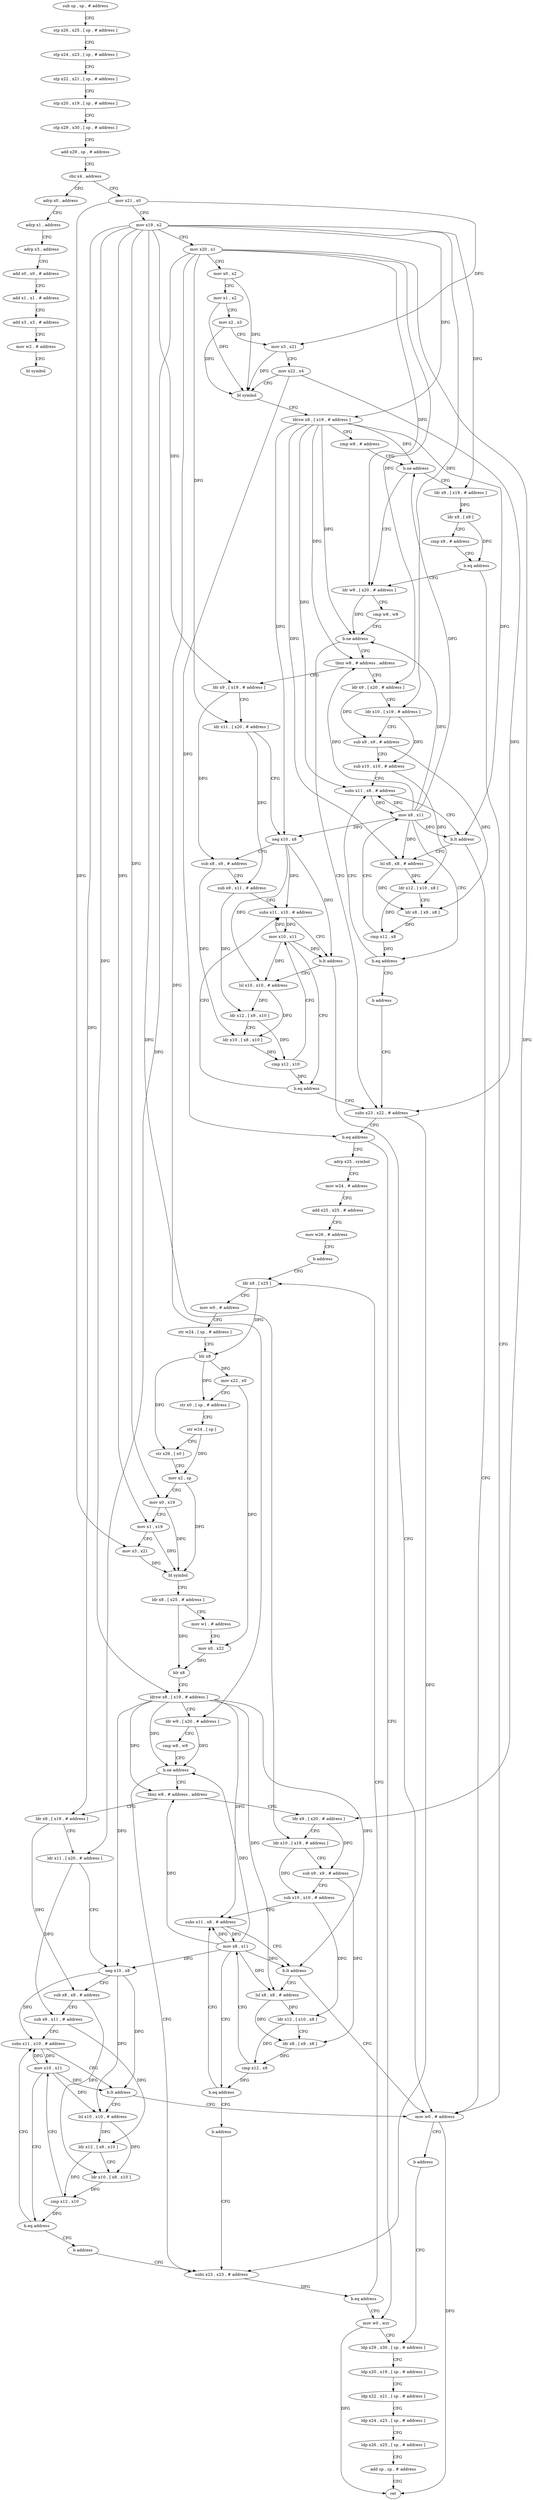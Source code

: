 digraph "func" {
"4263336" [label = "sub sp , sp , # address" ]
"4263340" [label = "stp x26 , x25 , [ sp , # address ]" ]
"4263344" [label = "stp x24 , x23 , [ sp , # address ]" ]
"4263348" [label = "stp x22 , x21 , [ sp , # address ]" ]
"4263352" [label = "stp x20 , x19 , [ sp , # address ]" ]
"4263356" [label = "stp x29 , x30 , [ sp , # address ]" ]
"4263360" [label = "add x29 , sp , # address" ]
"4263364" [label = "cbz x4 , address" ]
"4263824" [label = "adrp x0 , address" ]
"4263368" [label = "mov x21 , x0" ]
"4263828" [label = "adrp x1 , address" ]
"4263832" [label = "adrp x3 , address" ]
"4263836" [label = "add x0 , x0 , # address" ]
"4263840" [label = "add x1 , x1 , # address" ]
"4263844" [label = "add x3 , x3 , # address" ]
"4263848" [label = "mov w2 , # address" ]
"4263852" [label = "bl symbol" ]
"4263372" [label = "mov x19 , x2" ]
"4263376" [label = "mov x20 , x1" ]
"4263380" [label = "mov x0 , x2" ]
"4263384" [label = "mov x1 , x2" ]
"4263388" [label = "mov x2 , x3" ]
"4263392" [label = "mov x3 , x21" ]
"4263396" [label = "mov x22 , x4" ]
"4263400" [label = "bl symbol" ]
"4263404" [label = "ldrsw x8 , [ x19 , # address ]" ]
"4263408" [label = "cmp w8 , # address" ]
"4263412" [label = "b.ne address" ]
"4263432" [label = "ldr w9 , [ x20 , # address ]" ]
"4263416" [label = "ldr x9 , [ x19 , # address ]" ]
"4263436" [label = "cmp w8 , w9" ]
"4263440" [label = "b.ne address" ]
"4263552" [label = "subs x23 , x22 , # address" ]
"4263444" [label = "tbnz w8 , # address , address" ]
"4263420" [label = "ldr x9 , [ x9 ]" ]
"4263424" [label = "cmp x9 , # address" ]
"4263428" [label = "b.eq address" ]
"4263784" [label = "mov w0 , # address" ]
"4263556" [label = "b.eq address" ]
"4263792" [label = "mov w0 , wzr" ]
"4263560" [label = "adrp x25 , symbol" ]
"4263500" [label = "ldr x9 , [ x19 , # address ]" ]
"4263448" [label = "ldr x9 , [ x20 , # address ]" ]
"4263788" [label = "b address" ]
"4263796" [label = "ldp x29 , x30 , [ sp , # address ]" ]
"4263564" [label = "mov w24 , # address" ]
"4263568" [label = "add x25 , x25 , # address" ]
"4263572" [label = "mov w26 , # address" ]
"4263576" [label = "b address" ]
"4263588" [label = "ldr x8 , [ x25 ]" ]
"4263504" [label = "ldr x11 , [ x20 , # address ]" ]
"4263508" [label = "neg x10 , x8" ]
"4263512" [label = "sub x8 , x9 , # address" ]
"4263516" [label = "sub x9 , x11 , # address" ]
"4263520" [label = "subs x11 , x10 , # address" ]
"4263452" [label = "ldr x10 , [ x19 , # address ]" ]
"4263456" [label = "sub x9 , x9 , # address" ]
"4263460" [label = "sub x10 , x10 , # address" ]
"4263464" [label = "subs x11 , x8 , # address" ]
"4263800" [label = "ldp x20 , x19 , [ sp , # address ]" ]
"4263804" [label = "ldp x22 , x21 , [ sp , # address ]" ]
"4263808" [label = "ldp x24 , x23 , [ sp , # address ]" ]
"4263812" [label = "ldp x26 , x25 , [ sp , # address ]" ]
"4263816" [label = "add sp , sp , # address" ]
"4263820" [label = "ret" ]
"4263592" [label = "mov w0 , # address" ]
"4263596" [label = "str w24 , [ sp , # address ]" ]
"4263600" [label = "blr x8" ]
"4263604" [label = "mov x22 , x0" ]
"4263608" [label = "str x0 , [ sp , # address ]" ]
"4263612" [label = "str w24 , [ sp ]" ]
"4263616" [label = "str x26 , [ x0 ]" ]
"4263620" [label = "mov x2 , sp" ]
"4263624" [label = "mov x0 , x19" ]
"4263628" [label = "mov x1 , x19" ]
"4263632" [label = "mov x3 , x21" ]
"4263636" [label = "bl symbol" ]
"4263640" [label = "ldr x8 , [ x25 , # address ]" ]
"4263644" [label = "mov w1 , # address" ]
"4263648" [label = "mov x0 , x22" ]
"4263652" [label = "blr x8" ]
"4263656" [label = "ldrsw x8 , [ x19 , # address ]" ]
"4263660" [label = "ldr w9 , [ x20 , # address ]" ]
"4263664" [label = "cmp w8 , w9" ]
"4263668" [label = "b.ne address" ]
"4263580" [label = "subs x23 , x23 , # address" ]
"4263672" [label = "tbnz w8 , # address , address" ]
"4263528" [label = "lsl x10 , x10 , # address" ]
"4263532" [label = "ldr x12 , [ x9 , x10 ]" ]
"4263536" [label = "ldr x10 , [ x8 , x10 ]" ]
"4263540" [label = "cmp x12 , x10" ]
"4263544" [label = "mov x10 , x11" ]
"4263548" [label = "b.eq address" ]
"4263472" [label = "lsl x8 , x8 , # address" ]
"4263476" [label = "ldr x12 , [ x10 , x8 ]" ]
"4263480" [label = "ldr x8 , [ x9 , x8 ]" ]
"4263484" [label = "cmp x12 , x8" ]
"4263488" [label = "mov x8 , x11" ]
"4263492" [label = "b.eq address" ]
"4263496" [label = "b address" ]
"4263584" [label = "b.eq address" ]
"4263728" [label = "ldr x9 , [ x19 , # address ]" ]
"4263676" [label = "ldr x9 , [ x20 , # address ]" ]
"4263524" [label = "b.lt address" ]
"4263468" [label = "b.lt address" ]
"4263732" [label = "ldr x11 , [ x20 , # address ]" ]
"4263736" [label = "neg x10 , x8" ]
"4263740" [label = "sub x8 , x9 , # address" ]
"4263744" [label = "sub x9 , x11 , # address" ]
"4263748" [label = "subs x11 , x10 , # address" ]
"4263680" [label = "ldr x10 , [ x19 , # address ]" ]
"4263684" [label = "sub x9 , x9 , # address" ]
"4263688" [label = "sub x10 , x10 , # address" ]
"4263692" [label = "subs x11 , x8 , # address" ]
"4263756" [label = "lsl x10 , x10 , # address" ]
"4263760" [label = "ldr x12 , [ x9 , x10 ]" ]
"4263764" [label = "ldr x10 , [ x8 , x10 ]" ]
"4263768" [label = "cmp x12 , x10" ]
"4263772" [label = "mov x10 , x11" ]
"4263776" [label = "b.eq address" ]
"4263780" [label = "b address" ]
"4263700" [label = "lsl x8 , x8 , # address" ]
"4263704" [label = "ldr x12 , [ x10 , x8 ]" ]
"4263708" [label = "ldr x8 , [ x9 , x8 ]" ]
"4263712" [label = "cmp x12 , x8" ]
"4263716" [label = "mov x8 , x11" ]
"4263720" [label = "b.eq address" ]
"4263724" [label = "b address" ]
"4263752" [label = "b.lt address" ]
"4263696" [label = "b.lt address" ]
"4263336" -> "4263340" [ label = "CFG" ]
"4263340" -> "4263344" [ label = "CFG" ]
"4263344" -> "4263348" [ label = "CFG" ]
"4263348" -> "4263352" [ label = "CFG" ]
"4263352" -> "4263356" [ label = "CFG" ]
"4263356" -> "4263360" [ label = "CFG" ]
"4263360" -> "4263364" [ label = "CFG" ]
"4263364" -> "4263824" [ label = "CFG" ]
"4263364" -> "4263368" [ label = "CFG" ]
"4263824" -> "4263828" [ label = "CFG" ]
"4263368" -> "4263372" [ label = "CFG" ]
"4263368" -> "4263392" [ label = "DFG" ]
"4263368" -> "4263632" [ label = "DFG" ]
"4263828" -> "4263832" [ label = "CFG" ]
"4263832" -> "4263836" [ label = "CFG" ]
"4263836" -> "4263840" [ label = "CFG" ]
"4263840" -> "4263844" [ label = "CFG" ]
"4263844" -> "4263848" [ label = "CFG" ]
"4263848" -> "4263852" [ label = "CFG" ]
"4263372" -> "4263376" [ label = "CFG" ]
"4263372" -> "4263404" [ label = "DFG" ]
"4263372" -> "4263416" [ label = "DFG" ]
"4263372" -> "4263500" [ label = "DFG" ]
"4263372" -> "4263452" [ label = "DFG" ]
"4263372" -> "4263624" [ label = "DFG" ]
"4263372" -> "4263628" [ label = "DFG" ]
"4263372" -> "4263656" [ label = "DFG" ]
"4263372" -> "4263728" [ label = "DFG" ]
"4263372" -> "4263680" [ label = "DFG" ]
"4263376" -> "4263380" [ label = "CFG" ]
"4263376" -> "4263432" [ label = "DFG" ]
"4263376" -> "4263504" [ label = "DFG" ]
"4263376" -> "4263448" [ label = "DFG" ]
"4263376" -> "4263660" [ label = "DFG" ]
"4263376" -> "4263732" [ label = "DFG" ]
"4263376" -> "4263676" [ label = "DFG" ]
"4263380" -> "4263384" [ label = "CFG" ]
"4263380" -> "4263400" [ label = "DFG" ]
"4263384" -> "4263388" [ label = "CFG" ]
"4263384" -> "4263400" [ label = "DFG" ]
"4263388" -> "4263392" [ label = "CFG" ]
"4263388" -> "4263400" [ label = "DFG" ]
"4263392" -> "4263396" [ label = "CFG" ]
"4263392" -> "4263400" [ label = "DFG" ]
"4263396" -> "4263400" [ label = "CFG" ]
"4263396" -> "4263552" [ label = "DFG" ]
"4263396" -> "4263556" [ label = "DFG" ]
"4263400" -> "4263404" [ label = "CFG" ]
"4263404" -> "4263408" [ label = "CFG" ]
"4263404" -> "4263412" [ label = "DFG" ]
"4263404" -> "4263440" [ label = "DFG" ]
"4263404" -> "4263444" [ label = "DFG" ]
"4263404" -> "4263508" [ label = "DFG" ]
"4263404" -> "4263464" [ label = "DFG" ]
"4263404" -> "4263468" [ label = "DFG" ]
"4263404" -> "4263472" [ label = "DFG" ]
"4263408" -> "4263412" [ label = "CFG" ]
"4263412" -> "4263432" [ label = "CFG" ]
"4263412" -> "4263416" [ label = "CFG" ]
"4263432" -> "4263436" [ label = "CFG" ]
"4263432" -> "4263440" [ label = "DFG" ]
"4263416" -> "4263420" [ label = "DFG" ]
"4263436" -> "4263440" [ label = "CFG" ]
"4263440" -> "4263552" [ label = "CFG" ]
"4263440" -> "4263444" [ label = "CFG" ]
"4263552" -> "4263556" [ label = "CFG" ]
"4263552" -> "4263580" [ label = "DFG" ]
"4263444" -> "4263500" [ label = "CFG" ]
"4263444" -> "4263448" [ label = "CFG" ]
"4263420" -> "4263424" [ label = "CFG" ]
"4263420" -> "4263428" [ label = "DFG" ]
"4263424" -> "4263428" [ label = "CFG" ]
"4263428" -> "4263784" [ label = "CFG" ]
"4263428" -> "4263432" [ label = "CFG" ]
"4263784" -> "4263788" [ label = "CFG" ]
"4263784" -> "4263820" [ label = "DFG" ]
"4263556" -> "4263792" [ label = "CFG" ]
"4263556" -> "4263560" [ label = "CFG" ]
"4263792" -> "4263796" [ label = "CFG" ]
"4263792" -> "4263820" [ label = "DFG" ]
"4263560" -> "4263564" [ label = "CFG" ]
"4263500" -> "4263504" [ label = "CFG" ]
"4263500" -> "4263512" [ label = "DFG" ]
"4263448" -> "4263452" [ label = "CFG" ]
"4263448" -> "4263456" [ label = "DFG" ]
"4263788" -> "4263796" [ label = "CFG" ]
"4263796" -> "4263800" [ label = "CFG" ]
"4263564" -> "4263568" [ label = "CFG" ]
"4263568" -> "4263572" [ label = "CFG" ]
"4263572" -> "4263576" [ label = "CFG" ]
"4263576" -> "4263588" [ label = "CFG" ]
"4263588" -> "4263592" [ label = "CFG" ]
"4263588" -> "4263600" [ label = "DFG" ]
"4263504" -> "4263508" [ label = "CFG" ]
"4263504" -> "4263516" [ label = "DFG" ]
"4263508" -> "4263512" [ label = "CFG" ]
"4263508" -> "4263520" [ label = "DFG" ]
"4263508" -> "4263524" [ label = "DFG" ]
"4263508" -> "4263528" [ label = "DFG" ]
"4263512" -> "4263516" [ label = "CFG" ]
"4263512" -> "4263536" [ label = "DFG" ]
"4263516" -> "4263520" [ label = "CFG" ]
"4263516" -> "4263532" [ label = "DFG" ]
"4263520" -> "4263524" [ label = "CFG" ]
"4263520" -> "4263544" [ label = "DFG" ]
"4263452" -> "4263456" [ label = "CFG" ]
"4263452" -> "4263460" [ label = "DFG" ]
"4263456" -> "4263460" [ label = "CFG" ]
"4263456" -> "4263480" [ label = "DFG" ]
"4263460" -> "4263464" [ label = "CFG" ]
"4263460" -> "4263476" [ label = "DFG" ]
"4263464" -> "4263468" [ label = "CFG" ]
"4263464" -> "4263488" [ label = "DFG" ]
"4263800" -> "4263804" [ label = "CFG" ]
"4263804" -> "4263808" [ label = "CFG" ]
"4263808" -> "4263812" [ label = "CFG" ]
"4263812" -> "4263816" [ label = "CFG" ]
"4263816" -> "4263820" [ label = "CFG" ]
"4263592" -> "4263596" [ label = "CFG" ]
"4263596" -> "4263600" [ label = "CFG" ]
"4263600" -> "4263604" [ label = "DFG" ]
"4263600" -> "4263608" [ label = "DFG" ]
"4263600" -> "4263616" [ label = "DFG" ]
"4263604" -> "4263608" [ label = "CFG" ]
"4263604" -> "4263648" [ label = "DFG" ]
"4263608" -> "4263612" [ label = "CFG" ]
"4263612" -> "4263616" [ label = "CFG" ]
"4263612" -> "4263620" [ label = "DFG" ]
"4263616" -> "4263620" [ label = "CFG" ]
"4263620" -> "4263624" [ label = "CFG" ]
"4263620" -> "4263636" [ label = "DFG" ]
"4263624" -> "4263628" [ label = "CFG" ]
"4263624" -> "4263636" [ label = "DFG" ]
"4263628" -> "4263632" [ label = "CFG" ]
"4263628" -> "4263636" [ label = "DFG" ]
"4263632" -> "4263636" [ label = "DFG" ]
"4263636" -> "4263640" [ label = "CFG" ]
"4263640" -> "4263644" [ label = "CFG" ]
"4263640" -> "4263652" [ label = "DFG" ]
"4263644" -> "4263648" [ label = "CFG" ]
"4263648" -> "4263652" [ label = "DFG" ]
"4263652" -> "4263656" [ label = "CFG" ]
"4263656" -> "4263660" [ label = "CFG" ]
"4263656" -> "4263668" [ label = "DFG" ]
"4263656" -> "4263672" [ label = "DFG" ]
"4263656" -> "4263736" [ label = "DFG" ]
"4263656" -> "4263692" [ label = "DFG" ]
"4263656" -> "4263696" [ label = "DFG" ]
"4263656" -> "4263700" [ label = "DFG" ]
"4263660" -> "4263664" [ label = "CFG" ]
"4263660" -> "4263668" [ label = "DFG" ]
"4263664" -> "4263668" [ label = "CFG" ]
"4263668" -> "4263580" [ label = "CFG" ]
"4263668" -> "4263672" [ label = "CFG" ]
"4263580" -> "4263584" [ label = "DFG" ]
"4263672" -> "4263728" [ label = "CFG" ]
"4263672" -> "4263676" [ label = "CFG" ]
"4263528" -> "4263532" [ label = "DFG" ]
"4263528" -> "4263536" [ label = "DFG" ]
"4263532" -> "4263536" [ label = "CFG" ]
"4263532" -> "4263540" [ label = "DFG" ]
"4263536" -> "4263540" [ label = "DFG" ]
"4263540" -> "4263544" [ label = "CFG" ]
"4263540" -> "4263548" [ label = "DFG" ]
"4263544" -> "4263548" [ label = "CFG" ]
"4263544" -> "4263520" [ label = "DFG" ]
"4263544" -> "4263524" [ label = "DFG" ]
"4263544" -> "4263528" [ label = "DFG" ]
"4263548" -> "4263520" [ label = "CFG" ]
"4263548" -> "4263552" [ label = "CFG" ]
"4263472" -> "4263476" [ label = "DFG" ]
"4263472" -> "4263480" [ label = "DFG" ]
"4263476" -> "4263480" [ label = "CFG" ]
"4263476" -> "4263484" [ label = "DFG" ]
"4263480" -> "4263484" [ label = "DFG" ]
"4263484" -> "4263488" [ label = "CFG" ]
"4263484" -> "4263492" [ label = "DFG" ]
"4263488" -> "4263492" [ label = "CFG" ]
"4263488" -> "4263412" [ label = "DFG" ]
"4263488" -> "4263444" [ label = "DFG" ]
"4263488" -> "4263508" [ label = "DFG" ]
"4263488" -> "4263464" [ label = "DFG" ]
"4263488" -> "4263468" [ label = "DFG" ]
"4263488" -> "4263472" [ label = "DFG" ]
"4263488" -> "4263440" [ label = "DFG" ]
"4263492" -> "4263464" [ label = "CFG" ]
"4263492" -> "4263496" [ label = "CFG" ]
"4263496" -> "4263552" [ label = "CFG" ]
"4263584" -> "4263792" [ label = "CFG" ]
"4263584" -> "4263588" [ label = "CFG" ]
"4263728" -> "4263732" [ label = "CFG" ]
"4263728" -> "4263740" [ label = "DFG" ]
"4263676" -> "4263680" [ label = "CFG" ]
"4263676" -> "4263684" [ label = "DFG" ]
"4263524" -> "4263784" [ label = "CFG" ]
"4263524" -> "4263528" [ label = "CFG" ]
"4263468" -> "4263784" [ label = "CFG" ]
"4263468" -> "4263472" [ label = "CFG" ]
"4263732" -> "4263736" [ label = "CFG" ]
"4263732" -> "4263744" [ label = "DFG" ]
"4263736" -> "4263740" [ label = "CFG" ]
"4263736" -> "4263748" [ label = "DFG" ]
"4263736" -> "4263752" [ label = "DFG" ]
"4263736" -> "4263756" [ label = "DFG" ]
"4263740" -> "4263744" [ label = "CFG" ]
"4263740" -> "4263764" [ label = "DFG" ]
"4263744" -> "4263748" [ label = "CFG" ]
"4263744" -> "4263760" [ label = "DFG" ]
"4263748" -> "4263752" [ label = "CFG" ]
"4263748" -> "4263772" [ label = "DFG" ]
"4263680" -> "4263684" [ label = "CFG" ]
"4263680" -> "4263688" [ label = "DFG" ]
"4263684" -> "4263688" [ label = "CFG" ]
"4263684" -> "4263708" [ label = "DFG" ]
"4263688" -> "4263692" [ label = "CFG" ]
"4263688" -> "4263704" [ label = "DFG" ]
"4263692" -> "4263696" [ label = "CFG" ]
"4263692" -> "4263716" [ label = "DFG" ]
"4263756" -> "4263760" [ label = "DFG" ]
"4263756" -> "4263764" [ label = "DFG" ]
"4263760" -> "4263764" [ label = "CFG" ]
"4263760" -> "4263768" [ label = "DFG" ]
"4263764" -> "4263768" [ label = "DFG" ]
"4263768" -> "4263772" [ label = "CFG" ]
"4263768" -> "4263776" [ label = "DFG" ]
"4263772" -> "4263776" [ label = "CFG" ]
"4263772" -> "4263748" [ label = "DFG" ]
"4263772" -> "4263752" [ label = "DFG" ]
"4263772" -> "4263756" [ label = "DFG" ]
"4263776" -> "4263748" [ label = "CFG" ]
"4263776" -> "4263780" [ label = "CFG" ]
"4263780" -> "4263580" [ label = "CFG" ]
"4263700" -> "4263704" [ label = "DFG" ]
"4263700" -> "4263708" [ label = "DFG" ]
"4263704" -> "4263708" [ label = "CFG" ]
"4263704" -> "4263712" [ label = "DFG" ]
"4263708" -> "4263712" [ label = "DFG" ]
"4263712" -> "4263716" [ label = "CFG" ]
"4263712" -> "4263720" [ label = "DFG" ]
"4263716" -> "4263720" [ label = "CFG" ]
"4263716" -> "4263672" [ label = "DFG" ]
"4263716" -> "4263736" [ label = "DFG" ]
"4263716" -> "4263692" [ label = "DFG" ]
"4263716" -> "4263696" [ label = "DFG" ]
"4263716" -> "4263700" [ label = "DFG" ]
"4263716" -> "4263668" [ label = "DFG" ]
"4263720" -> "4263692" [ label = "CFG" ]
"4263720" -> "4263724" [ label = "CFG" ]
"4263724" -> "4263580" [ label = "CFG" ]
"4263752" -> "4263784" [ label = "CFG" ]
"4263752" -> "4263756" [ label = "CFG" ]
"4263696" -> "4263784" [ label = "CFG" ]
"4263696" -> "4263700" [ label = "CFG" ]
}
